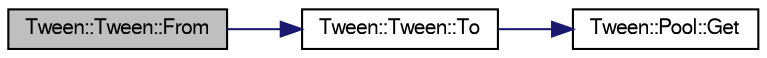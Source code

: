 digraph "Tween::Tween::From"
{
  bgcolor="transparent";
  edge [fontname="FreeSans",fontsize="10",labelfontname="FreeSans",labelfontsize="10"];
  node [fontname="FreeSans",fontsize="10",shape=record];
  rankdir="LR";
  Node1 [label="Tween::Tween::From",height=0.2,width=0.4,color="black", fillcolor="grey75", style="filled" fontcolor="black"];
  Node1 -> Node2 [color="midnightblue",fontsize="10",style="solid",fontname="FreeSans"];
  Node2 [label="Tween::Tween::To",height=0.2,width=0.4,color="black",URL="$classTween_1_1Tween.html#a47615cb83e68944c8f9db5acbcf85a7b"];
  Node2 -> Node3 [color="midnightblue",fontsize="10",style="solid",fontname="FreeSans"];
  Node3 [label="Tween::Pool::Get",height=0.2,width=0.4,color="black",URL="$classTween_1_1Pool.html#a41800540f08ddf6f2ed04c3e0b53cee2"];
}
